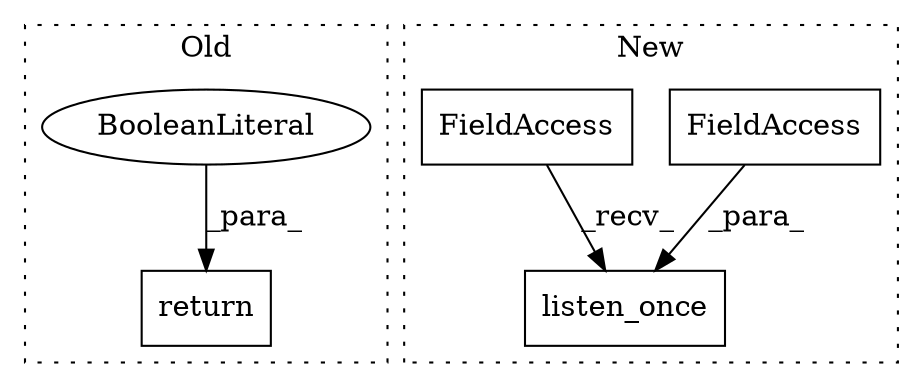 digraph G {
subgraph cluster0 {
1 [label="return" a="41" s="3491" l="7" shape="box"];
5 [label="BooleanLiteral" a="9" s="3498" l="5" shape="ellipse"];
label = "Old";
style="dotted";
}
subgraph cluster1 {
2 [label="listen_once" a="32" s="4746,4800" l="12,1" shape="box"];
3 [label="FieldAccess" a="22" s="4783" l="17" shape="box"];
4 [label="FieldAccess" a="22" s="4737" l="8" shape="box"];
label = "New";
style="dotted";
}
3 -> 2 [label="_para_"];
4 -> 2 [label="_recv_"];
5 -> 1 [label="_para_"];
}
